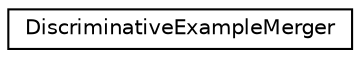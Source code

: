 digraph "Graphical Class Hierarchy"
{
  edge [fontname="Helvetica",fontsize="10",labelfontname="Helvetica",labelfontsize="10"];
  node [fontname="Helvetica",fontsize="10",shape=record];
  rankdir="LR";
  Node0 [label="DiscriminativeExampleMerger",height=0.2,width=0.4,color="black", fillcolor="white", style="filled",URL="$classkaldi_1_1nnet3_1_1DiscriminativeExampleMerger.html",tooltip="This class is responsible for arranging examples in groups that have the same strucure (i..."];
}
